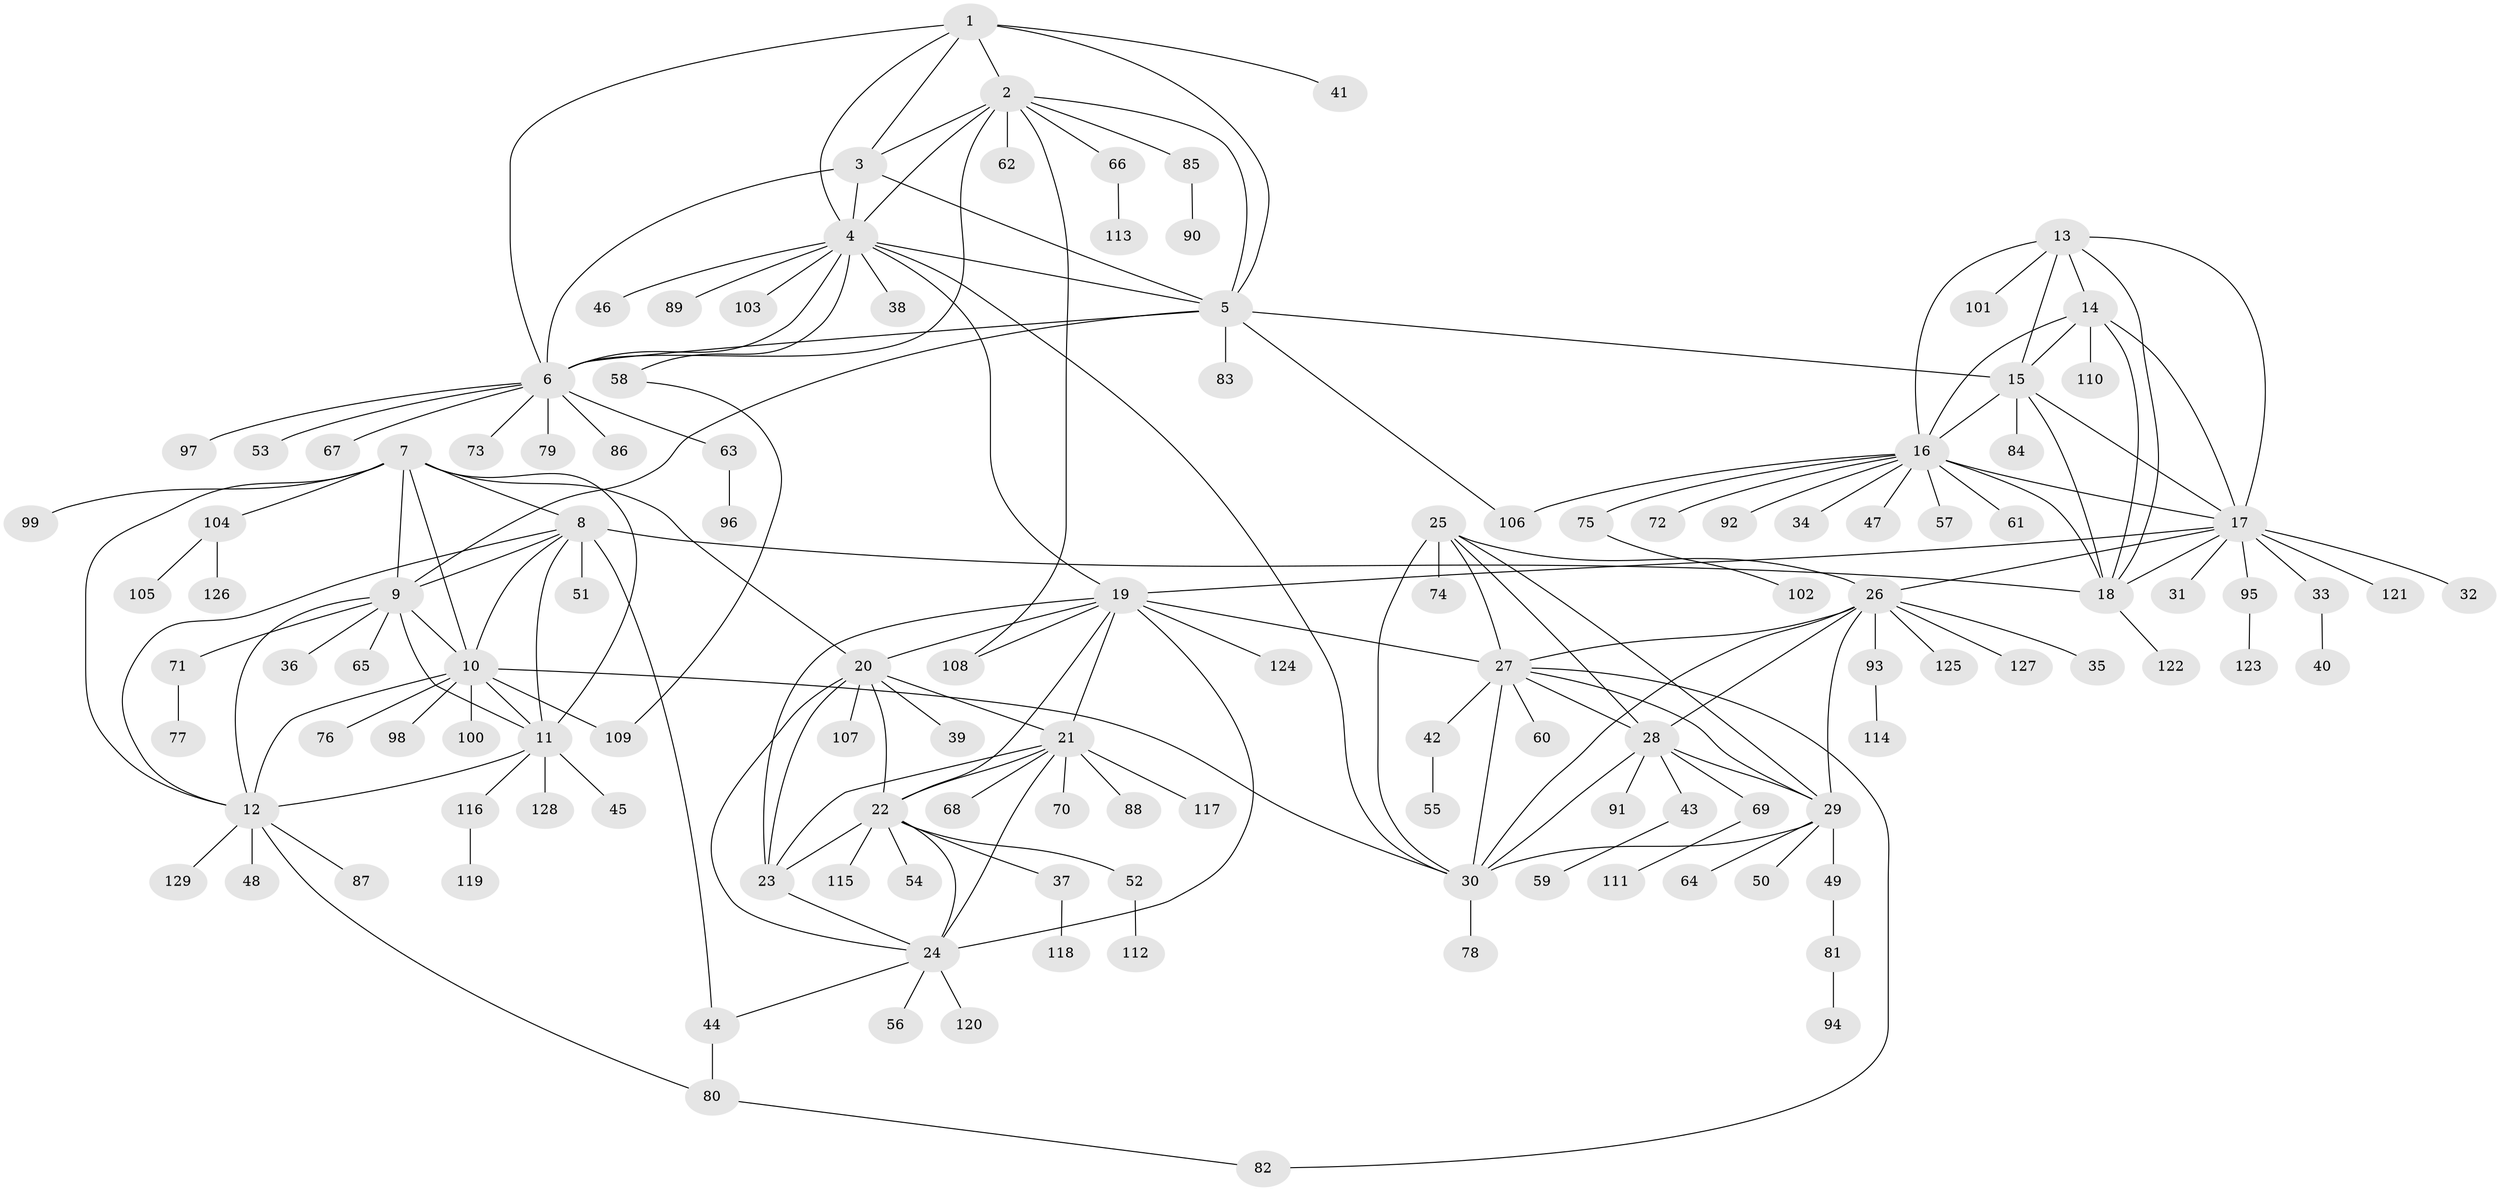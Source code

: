 // coarse degree distribution, {2: 0.015625, 6: 0.015625, 3: 0.015625, 4: 0.015625, 5: 0.015625, 1: 0.84375, 12: 0.046875, 16: 0.015625, 14: 0.015625}
// Generated by graph-tools (version 1.1) at 2025/58/03/04/25 21:58:21]
// undirected, 129 vertices, 190 edges
graph export_dot {
graph [start="1"]
  node [color=gray90,style=filled];
  1;
  2;
  3;
  4;
  5;
  6;
  7;
  8;
  9;
  10;
  11;
  12;
  13;
  14;
  15;
  16;
  17;
  18;
  19;
  20;
  21;
  22;
  23;
  24;
  25;
  26;
  27;
  28;
  29;
  30;
  31;
  32;
  33;
  34;
  35;
  36;
  37;
  38;
  39;
  40;
  41;
  42;
  43;
  44;
  45;
  46;
  47;
  48;
  49;
  50;
  51;
  52;
  53;
  54;
  55;
  56;
  57;
  58;
  59;
  60;
  61;
  62;
  63;
  64;
  65;
  66;
  67;
  68;
  69;
  70;
  71;
  72;
  73;
  74;
  75;
  76;
  77;
  78;
  79;
  80;
  81;
  82;
  83;
  84;
  85;
  86;
  87;
  88;
  89;
  90;
  91;
  92;
  93;
  94;
  95;
  96;
  97;
  98;
  99;
  100;
  101;
  102;
  103;
  104;
  105;
  106;
  107;
  108;
  109;
  110;
  111;
  112;
  113;
  114;
  115;
  116;
  117;
  118;
  119;
  120;
  121;
  122;
  123;
  124;
  125;
  126;
  127;
  128;
  129;
  1 -- 2;
  1 -- 3;
  1 -- 4;
  1 -- 5;
  1 -- 6;
  1 -- 41;
  2 -- 3;
  2 -- 4;
  2 -- 5;
  2 -- 6;
  2 -- 62;
  2 -- 66;
  2 -- 85;
  2 -- 108;
  3 -- 4;
  3 -- 5;
  3 -- 6;
  4 -- 5;
  4 -- 6;
  4 -- 19;
  4 -- 30;
  4 -- 38;
  4 -- 46;
  4 -- 58;
  4 -- 89;
  4 -- 103;
  5 -- 6;
  5 -- 9;
  5 -- 15;
  5 -- 83;
  5 -- 106;
  6 -- 53;
  6 -- 63;
  6 -- 67;
  6 -- 73;
  6 -- 79;
  6 -- 86;
  6 -- 97;
  7 -- 8;
  7 -- 9;
  7 -- 10;
  7 -- 11;
  7 -- 12;
  7 -- 20;
  7 -- 99;
  7 -- 104;
  8 -- 9;
  8 -- 10;
  8 -- 11;
  8 -- 12;
  8 -- 18;
  8 -- 44;
  8 -- 51;
  9 -- 10;
  9 -- 11;
  9 -- 12;
  9 -- 36;
  9 -- 65;
  9 -- 71;
  10 -- 11;
  10 -- 12;
  10 -- 30;
  10 -- 76;
  10 -- 98;
  10 -- 100;
  10 -- 109;
  11 -- 12;
  11 -- 45;
  11 -- 116;
  11 -- 128;
  12 -- 48;
  12 -- 80;
  12 -- 87;
  12 -- 129;
  13 -- 14;
  13 -- 15;
  13 -- 16;
  13 -- 17;
  13 -- 18;
  13 -- 101;
  14 -- 15;
  14 -- 16;
  14 -- 17;
  14 -- 18;
  14 -- 110;
  15 -- 16;
  15 -- 17;
  15 -- 18;
  15 -- 84;
  16 -- 17;
  16 -- 18;
  16 -- 34;
  16 -- 47;
  16 -- 57;
  16 -- 61;
  16 -- 72;
  16 -- 75;
  16 -- 92;
  16 -- 106;
  17 -- 18;
  17 -- 19;
  17 -- 26;
  17 -- 31;
  17 -- 32;
  17 -- 33;
  17 -- 95;
  17 -- 121;
  18 -- 122;
  19 -- 20;
  19 -- 21;
  19 -- 22;
  19 -- 23;
  19 -- 24;
  19 -- 27;
  19 -- 108;
  19 -- 124;
  20 -- 21;
  20 -- 22;
  20 -- 23;
  20 -- 24;
  20 -- 39;
  20 -- 107;
  21 -- 22;
  21 -- 23;
  21 -- 24;
  21 -- 68;
  21 -- 70;
  21 -- 88;
  21 -- 117;
  22 -- 23;
  22 -- 24;
  22 -- 37;
  22 -- 52;
  22 -- 54;
  22 -- 115;
  23 -- 24;
  24 -- 44;
  24 -- 56;
  24 -- 120;
  25 -- 26;
  25 -- 27;
  25 -- 28;
  25 -- 29;
  25 -- 30;
  25 -- 74;
  26 -- 27;
  26 -- 28;
  26 -- 29;
  26 -- 30;
  26 -- 35;
  26 -- 93;
  26 -- 125;
  26 -- 127;
  27 -- 28;
  27 -- 29;
  27 -- 30;
  27 -- 42;
  27 -- 60;
  27 -- 82;
  28 -- 29;
  28 -- 30;
  28 -- 43;
  28 -- 69;
  28 -- 91;
  29 -- 30;
  29 -- 49;
  29 -- 50;
  29 -- 64;
  30 -- 78;
  33 -- 40;
  37 -- 118;
  42 -- 55;
  43 -- 59;
  44 -- 80;
  49 -- 81;
  52 -- 112;
  58 -- 109;
  63 -- 96;
  66 -- 113;
  69 -- 111;
  71 -- 77;
  75 -- 102;
  80 -- 82;
  81 -- 94;
  85 -- 90;
  93 -- 114;
  95 -- 123;
  104 -- 105;
  104 -- 126;
  116 -- 119;
}
